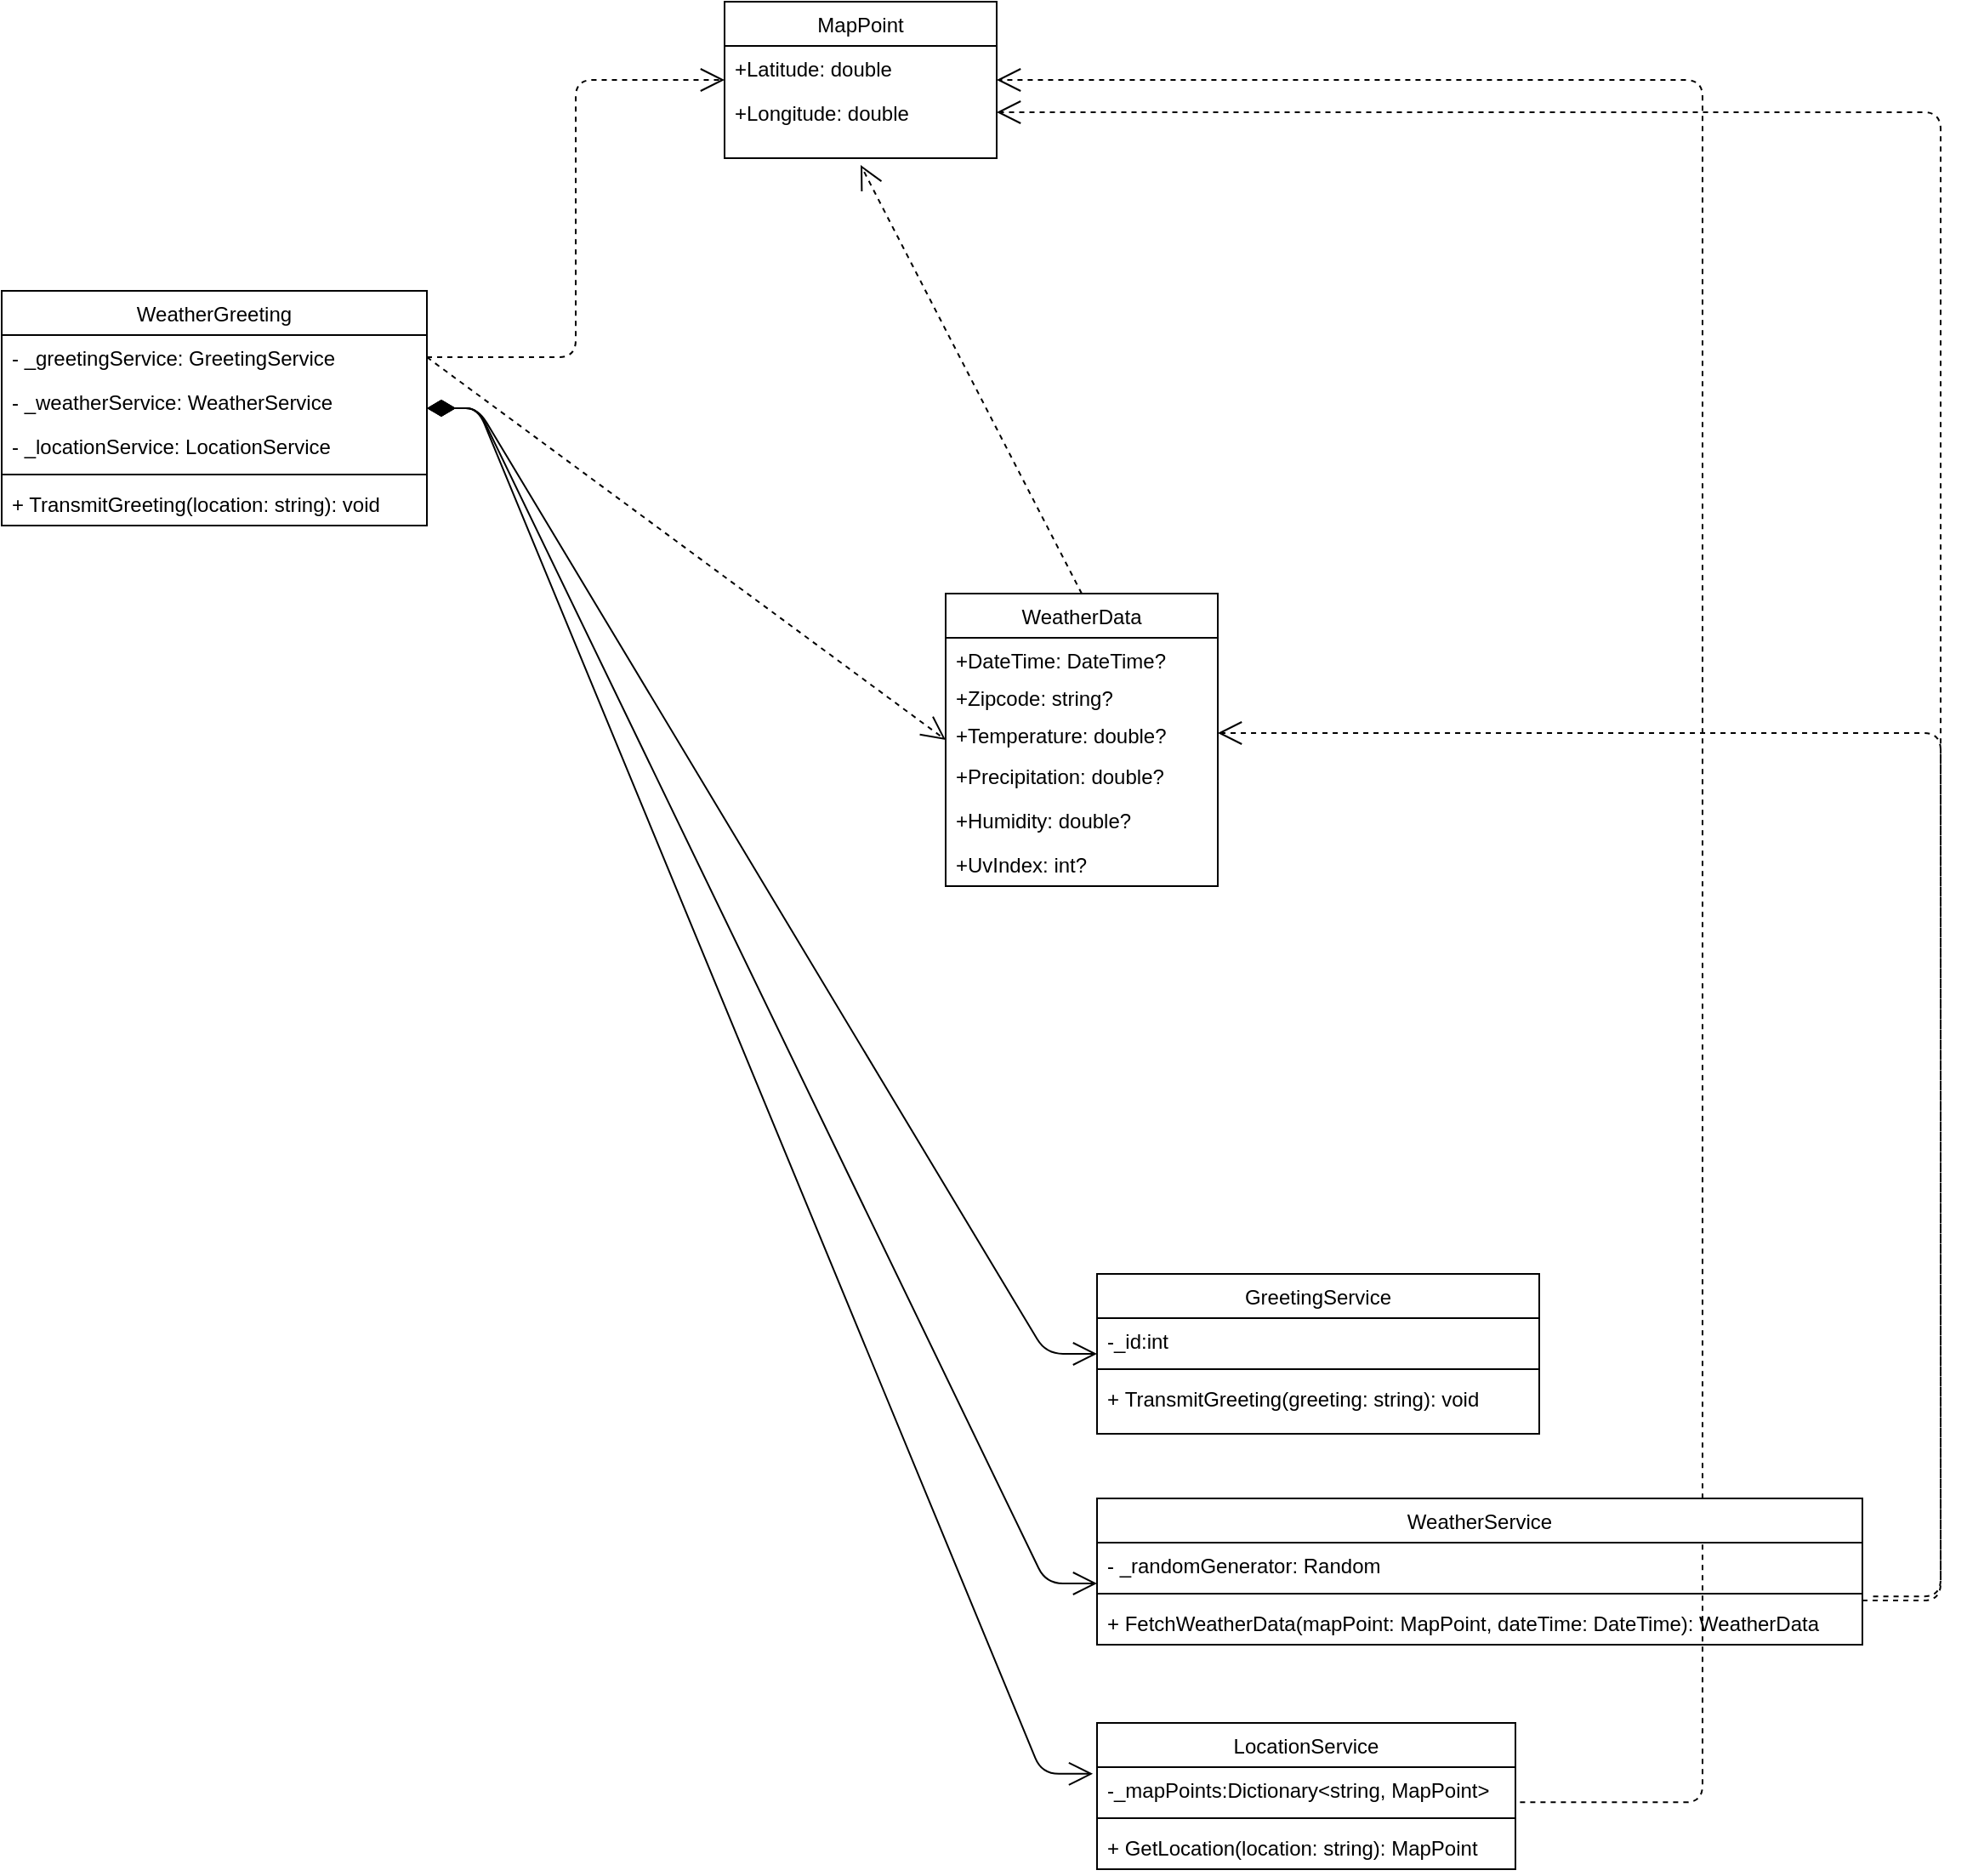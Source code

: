 <mxfile version="14.6.13" type="device" pages="2"><diagram id="C5RBs43oDa-KdzZeNtuy" name="main"><mxGraphModel grid="1" gridSize="10" guides="1" tooltips="1" connect="1" arrows="1" page="1" fold="1" pageScale="1" pageWidth="1169" pageHeight="827" math="0" shadow="0"><root><mxCell id="WIyWlLk6GJQsqaUBKTNV-0"/><mxCell id="WIyWlLk6GJQsqaUBKTNV-1" parent="WIyWlLk6GJQsqaUBKTNV-0"/><mxCell id="JVIKjXKLuiiZFbpOshpX-0" value="WeatherData" style="swimlane;fontStyle=0;align=center;verticalAlign=top;childLayout=stackLayout;horizontal=1;startSize=26;horizontalStack=0;resizeParent=1;resizeLast=0;collapsible=1;marginBottom=0;rounded=0;shadow=0;strokeWidth=1;" parent="WIyWlLk6GJQsqaUBKTNV-1" vertex="1"><mxGeometry x="555" y="448" width="160" height="172" as="geometry"><mxRectangle x="425" y="270" width="160" height="26" as="alternateBounds"/></mxGeometry></mxCell><mxCell id="JVIKjXKLuiiZFbpOshpX-1" value="+DateTime: DateTime?" style="text;align=left;verticalAlign=top;spacingLeft=4;spacingRight=4;overflow=hidden;rotatable=0;points=[[0,0.5],[1,0.5]];portConstraint=eastwest;" parent="JVIKjXKLuiiZFbpOshpX-0" vertex="1"><mxGeometry y="26" width="160" height="22" as="geometry"/></mxCell><mxCell id="JVIKjXKLuiiZFbpOshpX-2" value="+Zipcode: string?" style="text;align=left;verticalAlign=top;spacingLeft=4;spacingRight=4;overflow=hidden;rotatable=0;points=[[0,0.5],[1,0.5]];portConstraint=eastwest;" parent="JVIKjXKLuiiZFbpOshpX-0" vertex="1"><mxGeometry y="48" width="160" height="22" as="geometry"/></mxCell><mxCell id="JVIKjXKLuiiZFbpOshpX-3" value="+Temperature: double?" style="text;align=left;verticalAlign=top;spacingLeft=4;spacingRight=4;overflow=hidden;rotatable=0;points=[[0,0.5],[1,0.5]];portConstraint=eastwest;rounded=0;shadow=0;html=0;" parent="JVIKjXKLuiiZFbpOshpX-0" vertex="1"><mxGeometry y="70" width="160" height="24" as="geometry"/></mxCell><mxCell id="JVIKjXKLuiiZFbpOshpX-4" value="+Precipitation: double?" style="text;align=left;verticalAlign=top;spacingLeft=4;spacingRight=4;overflow=hidden;rotatable=0;points=[[0,0.5],[1,0.5]];portConstraint=eastwest;rounded=0;shadow=0;html=0;" parent="JVIKjXKLuiiZFbpOshpX-0" vertex="1"><mxGeometry y="94" width="160" height="26" as="geometry"/></mxCell><mxCell id="JVIKjXKLuiiZFbpOshpX-5" value="+Humidity: double?" style="text;align=left;verticalAlign=top;spacingLeft=4;spacingRight=4;overflow=hidden;rotatable=0;points=[[0,0.5],[1,0.5]];portConstraint=eastwest;rounded=0;shadow=0;html=0;" parent="JVIKjXKLuiiZFbpOshpX-0" vertex="1"><mxGeometry y="120" width="160" height="26" as="geometry"/></mxCell><mxCell id="JVIKjXKLuiiZFbpOshpX-6" value="+UvIndex: int?" style="text;align=left;verticalAlign=top;spacingLeft=4;spacingRight=4;overflow=hidden;rotatable=0;points=[[0,0.5],[1,0.5]];portConstraint=eastwest;rounded=0;shadow=0;html=0;" parent="JVIKjXKLuiiZFbpOshpX-0" vertex="1"><mxGeometry y="146" width="160" height="26" as="geometry"/></mxCell><mxCell id="JVIKjXKLuiiZFbpOshpX-7" value="MapPoint" style="swimlane;fontStyle=0;align=center;verticalAlign=top;childLayout=stackLayout;horizontal=1;startSize=26;horizontalStack=0;resizeParent=1;resizeLast=0;collapsible=1;marginBottom=0;rounded=0;shadow=0;strokeWidth=1;" parent="WIyWlLk6GJQsqaUBKTNV-1" vertex="1"><mxGeometry x="425" y="100" width="160" height="92" as="geometry"><mxRectangle x="425" y="100" width="160" height="26" as="alternateBounds"/></mxGeometry></mxCell><mxCell id="JVIKjXKLuiiZFbpOshpX-8" value="+Latitude: double" style="text;align=left;verticalAlign=top;spacingLeft=4;spacingRight=4;overflow=hidden;rotatable=0;points=[[0,0.5],[1,0.5]];portConstraint=eastwest;" parent="JVIKjXKLuiiZFbpOshpX-7" vertex="1"><mxGeometry y="26" width="160" height="26" as="geometry"/></mxCell><mxCell id="JVIKjXKLuiiZFbpOshpX-9" value="+Longitude: double" style="text;align=left;verticalAlign=top;spacingLeft=4;spacingRight=4;overflow=hidden;rotatable=0;points=[[0,0.5],[1,0.5]];portConstraint=eastwest;rounded=0;shadow=0;html=0;" parent="JVIKjXKLuiiZFbpOshpX-7" vertex="1"><mxGeometry y="52" width="160" height="26" as="geometry"/></mxCell><mxCell id="JVIKjXKLuiiZFbpOshpX-13" value="GreetingService" style="swimlane;fontStyle=0;align=center;verticalAlign=top;childLayout=stackLayout;horizontal=1;startSize=26;horizontalStack=0;resizeParent=1;resizeLast=0;collapsible=1;marginBottom=0;rounded=0;shadow=0;strokeWidth=1;" parent="WIyWlLk6GJQsqaUBKTNV-1" vertex="1"><mxGeometry x="644" y="848" width="260" height="94" as="geometry"><mxRectangle x="514" y="524" width="160" height="26" as="alternateBounds"/></mxGeometry></mxCell><mxCell id="JVIKjXKLuiiZFbpOshpX-14" value="-_id:int" style="text;align=left;verticalAlign=top;spacingLeft=4;spacingRight=4;overflow=hidden;rotatable=0;points=[[0,0.5],[1,0.5]];portConstraint=eastwest;" parent="JVIKjXKLuiiZFbpOshpX-13" vertex="1"><mxGeometry y="26" width="260" height="26" as="geometry"/></mxCell><mxCell id="JVIKjXKLuiiZFbpOshpX-17" value="" style="line;html=1;strokeWidth=1;align=left;verticalAlign=middle;spacingTop=-1;spacingLeft=3;spacingRight=3;rotatable=0;labelPosition=right;points=[];portConstraint=eastwest;" parent="JVIKjXKLuiiZFbpOshpX-13" vertex="1"><mxGeometry y="52" width="260" height="8" as="geometry"/></mxCell><mxCell id="JVIKjXKLuiiZFbpOshpX-18" value="+ TransmitGreeting(greeting: string): void" style="text;align=left;verticalAlign=top;spacingLeft=4;spacingRight=4;overflow=hidden;rotatable=0;points=[[0,0.5],[1,0.5]];portConstraint=eastwest;" parent="JVIKjXKLuiiZFbpOshpX-13" vertex="1"><mxGeometry y="60" width="260" height="26" as="geometry"/></mxCell><mxCell id="JVIKjXKLuiiZFbpOshpX-19" value="LocationService" style="swimlane;fontStyle=0;align=center;verticalAlign=top;childLayout=stackLayout;horizontal=1;startSize=26;horizontalStack=0;resizeParent=1;resizeLast=0;collapsible=1;marginBottom=0;rounded=0;shadow=0;strokeWidth=1;" parent="WIyWlLk6GJQsqaUBKTNV-1" vertex="1"><mxGeometry x="644" y="1112" width="246" height="86" as="geometry"><mxRectangle x="505" y="743" width="300" height="90" as="alternateBounds"/></mxGeometry></mxCell><mxCell id="JVIKjXKLuiiZFbpOshpX-20" value="-_mapPoints:Dictionary&lt;string, MapPoint&gt;" style="text;align=left;verticalAlign=top;spacingLeft=4;spacingRight=4;overflow=hidden;rotatable=0;points=[[0,0.5],[1,0.5]];portConstraint=eastwest;" parent="JVIKjXKLuiiZFbpOshpX-19" vertex="1"><mxGeometry y="26" width="246" height="26" as="geometry"/></mxCell><mxCell id="JVIKjXKLuiiZFbpOshpX-21" value="" style="line;html=1;strokeWidth=1;align=left;verticalAlign=middle;spacingTop=-1;spacingLeft=3;spacingRight=3;rotatable=0;labelPosition=right;points=[];portConstraint=eastwest;" parent="JVIKjXKLuiiZFbpOshpX-19" vertex="1"><mxGeometry y="52" width="246" height="8" as="geometry"/></mxCell><mxCell id="JVIKjXKLuiiZFbpOshpX-22" value="+ GetLocation(location: string): MapPoint" style="text;align=left;verticalAlign=top;spacingLeft=4;spacingRight=4;overflow=hidden;rotatable=0;points=[[0,0.5],[1,0.5]];portConstraint=eastwest;" parent="JVIKjXKLuiiZFbpOshpX-19" vertex="1"><mxGeometry y="60" width="246" height="26" as="geometry"/></mxCell><mxCell id="XW8Slaa4r7kzHoLJjILm-15" value="WeatherGreeting" style="swimlane;fontStyle=0;align=center;verticalAlign=top;childLayout=stackLayout;horizontal=1;startSize=26;horizontalStack=0;resizeParent=1;resizeParentMax=0;resizeLast=0;collapsible=1;marginBottom=0;" parent="WIyWlLk6GJQsqaUBKTNV-1" vertex="1"><mxGeometry y="270" width="250" height="138" as="geometry"><mxRectangle y="270" width="120" height="26" as="alternateBounds"/></mxGeometry></mxCell><mxCell id="XW8Slaa4r7kzHoLJjILm-16" value="- _greetingService: GreetingService" style="text;strokeColor=none;fillColor=none;align=left;verticalAlign=top;spacingLeft=4;spacingRight=4;overflow=hidden;rotatable=0;points=[[0,0.5],[1,0.5]];portConstraint=eastwest;" parent="XW8Slaa4r7kzHoLJjILm-15" vertex="1"><mxGeometry y="26" width="250" height="26" as="geometry"/></mxCell><mxCell id="XW8Slaa4r7kzHoLJjILm-20" value="- _weatherService: WeatherService" style="text;strokeColor=none;fillColor=none;align=left;verticalAlign=top;spacingLeft=4;spacingRight=4;overflow=hidden;rotatable=0;points=[[0,0.5],[1,0.5]];portConstraint=eastwest;" parent="XW8Slaa4r7kzHoLJjILm-15" vertex="1"><mxGeometry y="52" width="250" height="26" as="geometry"/></mxCell><mxCell id="XW8Slaa4r7kzHoLJjILm-21" value="- _locationService: LocationService" style="text;strokeColor=none;fillColor=none;align=left;verticalAlign=top;spacingLeft=4;spacingRight=4;overflow=hidden;rotatable=0;points=[[0,0.5],[1,0.5]];portConstraint=eastwest;" parent="XW8Slaa4r7kzHoLJjILm-15" vertex="1"><mxGeometry y="78" width="250" height="26" as="geometry"/></mxCell><mxCell id="XW8Slaa4r7kzHoLJjILm-17" value="" style="line;strokeWidth=1;fillColor=none;align=left;verticalAlign=middle;spacingTop=-1;spacingLeft=3;spacingRight=3;rotatable=0;labelPosition=right;points=[];portConstraint=eastwest;" parent="XW8Slaa4r7kzHoLJjILm-15" vertex="1"><mxGeometry y="104" width="250" height="8" as="geometry"/></mxCell><mxCell id="XW8Slaa4r7kzHoLJjILm-18" value="+ TransmitGreeting(location: string): void" style="text;strokeColor=none;fillColor=none;align=left;verticalAlign=top;spacingLeft=4;spacingRight=4;overflow=hidden;rotatable=0;points=[[0,0.5],[1,0.5]];portConstraint=eastwest;" parent="XW8Slaa4r7kzHoLJjILm-15" vertex="1"><mxGeometry y="112" width="250" height="26" as="geometry"/></mxCell><mxCell id="XW8Slaa4r7kzHoLJjILm-29" value="" style="endArrow=open;html=1;endSize=12;startArrow=diamondThin;startSize=14;startFill=1;align=left;verticalAlign=bottom;edgeStyle=entityRelationEdgeStyle;exitX=1;exitY=0.5;exitDx=0;exitDy=0;" parent="WIyWlLk6GJQsqaUBKTNV-1" source="XW8Slaa4r7kzHoLJjILm-15" target="JVIKjXKLuiiZFbpOshpX-13" edge="1"><mxGeometry x="-1" y="3" relative="1" as="geometry"><mxPoint x="250" y="343" as="sourcePoint"/><mxPoint x="630" y="415" as="targetPoint"/></mxGeometry></mxCell><mxCell id="XW8Slaa4r7kzHoLJjILm-30" value="" style="endArrow=open;html=1;endSize=12;startArrow=diamondThin;startSize=14;startFill=1;align=left;verticalAlign=bottom;edgeStyle=entityRelationEdgeStyle;entryX=0;entryY=0.923;entryDx=0;entryDy=0;entryPerimeter=0;exitX=1;exitY=0.5;exitDx=0;exitDy=0;" parent="WIyWlLk6GJQsqaUBKTNV-1" source="XW8Slaa4r7kzHoLJjILm-15" target="hYWNDP8pqv5pI-FhOFDq-2" edge="1"><mxGeometry x="-1" y="3" relative="1" as="geometry"><mxPoint x="430" y="416" as="sourcePoint"/><mxPoint x="634.04" y="1051.004" as="targetPoint"/></mxGeometry></mxCell><mxCell id="XW8Slaa4r7kzHoLJjILm-31" value="" style="endArrow=open;html=1;endSize=12;startArrow=diamondThin;startSize=14;startFill=1;align=left;verticalAlign=bottom;edgeStyle=entityRelationEdgeStyle;entryX=-0.01;entryY=0.348;entryDx=0;entryDy=0;entryPerimeter=0;exitX=1;exitY=0.5;exitDx=0;exitDy=0;" parent="WIyWlLk6GJQsqaUBKTNV-1" source="XW8Slaa4r7kzHoLJjILm-15" target="JVIKjXKLuiiZFbpOshpX-19" edge="1"><mxGeometry x="-1" y="3" relative="1" as="geometry"><mxPoint x="430" y="416" as="sourcePoint"/><mxPoint x="635" y="386" as="targetPoint"/></mxGeometry></mxCell><mxCell id="XW8Slaa4r7kzHoLJjILm-32" value="" style="endArrow=open;endSize=12;dashed=1;html=1;entryX=0;entryY=0.5;entryDx=0;entryDy=0;edgeStyle=elbowEdgeStyle;exitX=1;exitY=0.5;exitDx=0;exitDy=0;" parent="WIyWlLk6GJQsqaUBKTNV-1" source="XW8Slaa4r7kzHoLJjILm-16" target="JVIKjXKLuiiZFbpOshpX-7" edge="1"><mxGeometry x="0.003" y="-12" width="160" relative="1" as="geometry"><mxPoint x="300" y="320" as="sourcePoint"/><mxPoint x="240" y="90" as="targetPoint"/><mxPoint as="offset"/></mxGeometry></mxCell><mxCell id="XW8Slaa4r7kzHoLJjILm-34" value="" style="endArrow=open;endSize=12;dashed=1;html=1;exitX=1.011;exitY=0.795;exitDx=0;exitDy=0;exitPerimeter=0;entryX=1;entryY=0.5;entryDx=0;entryDy=0;edgeStyle=elbowEdgeStyle;" parent="WIyWlLk6GJQsqaUBKTNV-1" source="JVIKjXKLuiiZFbpOshpX-20" target="JVIKjXKLuiiZFbpOshpX-7" edge="1"><mxGeometry x="-0.011" width="160" relative="1" as="geometry"><mxPoint x="860" y="316" as="sourcePoint"/><mxPoint x="1070.75" y="67.488" as="targetPoint"/><Array as="points"><mxPoint x="1000" y="523"/></Array><mxPoint as="offset"/></mxGeometry></mxCell><mxCell id="XW8Slaa4r7kzHoLJjILm-37" value="" style="endArrow=open;endSize=12;dashed=1;html=1;exitX=1;exitY=0.5;exitDx=0;exitDy=0;entryX=0;entryY=0.5;entryDx=0;entryDy=0;" parent="WIyWlLk6GJQsqaUBKTNV-1" source="XW8Slaa4r7kzHoLJjILm-16" target="JVIKjXKLuiiZFbpOshpX-0" edge="1"><mxGeometry x="0.003" y="-12" width="160" relative="1" as="geometry"><mxPoint x="520" y="286" as="sourcePoint"/><mxPoint x="650.75" y="84.488" as="targetPoint"/><mxPoint as="offset"/></mxGeometry></mxCell><mxCell id="XW8Slaa4r7kzHoLJjILm-38" value="" style="endArrow=open;endSize=12;dashed=1;html=1;exitX=0.5;exitY=0;exitDx=0;exitDy=0;" parent="WIyWlLk6GJQsqaUBKTNV-1" source="JVIKjXKLuiiZFbpOshpX-0" edge="1"><mxGeometry x="0.003" y="-12" width="160" relative="1" as="geometry"><mxPoint x="505" y="296" as="sourcePoint"/><mxPoint x="505" y="196" as="targetPoint"/><mxPoint as="offset"/></mxGeometry></mxCell><mxCell id="hYWNDP8pqv5pI-FhOFDq-1" value="WeatherService" style="swimlane;fontStyle=0;align=center;verticalAlign=top;childLayout=stackLayout;horizontal=1;startSize=26;horizontalStack=0;resizeParent=1;resizeParentMax=0;resizeLast=0;collapsible=1;marginBottom=0;" parent="WIyWlLk6GJQsqaUBKTNV-1" vertex="1"><mxGeometry x="644" y="980" width="450" height="86" as="geometry"><mxRectangle x="514" y="588" width="120" height="26" as="alternateBounds"/></mxGeometry></mxCell><mxCell id="hYWNDP8pqv5pI-FhOFDq-2" value="- _randomGenerator: Random" style="text;strokeColor=none;fillColor=none;align=left;verticalAlign=top;spacingLeft=4;spacingRight=4;overflow=hidden;rotatable=0;points=[[0,0.5],[1,0.5]];portConstraint=eastwest;" parent="hYWNDP8pqv5pI-FhOFDq-1" vertex="1"><mxGeometry y="26" width="450" height="26" as="geometry"/></mxCell><mxCell id="hYWNDP8pqv5pI-FhOFDq-5" value="" style="line;strokeWidth=1;fillColor=none;align=left;verticalAlign=middle;spacingTop=-1;spacingLeft=3;spacingRight=3;rotatable=0;labelPosition=right;points=[];portConstraint=eastwest;" parent="hYWNDP8pqv5pI-FhOFDq-1" vertex="1"><mxGeometry y="52" width="450" height="8" as="geometry"/></mxCell><mxCell id="hYWNDP8pqv5pI-FhOFDq-6" value="+ FetchWeatherData(mapPoint: MapPoint, dateTime: DateTime): WeatherData" style="text;strokeColor=none;fillColor=none;align=left;verticalAlign=top;spacingLeft=4;spacingRight=4;overflow=hidden;rotatable=0;points=[[0,0.5],[1,0.5]];portConstraint=eastwest;" parent="hYWNDP8pqv5pI-FhOFDq-1" vertex="1"><mxGeometry y="60" width="450" height="26" as="geometry"/></mxCell><mxCell id="hYWNDP8pqv5pI-FhOFDq-7" value="" style="endArrow=open;endSize=12;dashed=1;html=1;exitX=1;exitY=1;exitDx=0;exitDy=0;exitPerimeter=0;entryX=1;entryY=0.5;entryDx=0;entryDy=0;edgeStyle=elbowEdgeStyle;" parent="WIyWlLk6GJQsqaUBKTNV-1" source="hYWNDP8pqv5pI-FhOFDq-5" target="JVIKjXKLuiiZFbpOshpX-9" edge="1"><mxGeometry x="0.003" y="-12" width="160" relative="1" as="geometry"><mxPoint x="1050" y="957.512" as="sourcePoint"/><mxPoint x="1180.75" y="756" as="targetPoint"/><Array as="points"><mxPoint x="1140" y="616"/></Array><mxPoint as="offset"/></mxGeometry></mxCell><mxCell id="hYWNDP8pqv5pI-FhOFDq-8" value="" style="endArrow=open;endSize=12;dashed=1;html=1;exitX=1.014;exitY=-0.093;exitDx=0;exitDy=0;exitPerimeter=0;entryX=1;entryY=0.5;entryDx=0;entryDy=0;edgeStyle=elbowEdgeStyle;" parent="WIyWlLk6GJQsqaUBKTNV-1" source="hYWNDP8pqv5pI-FhOFDq-6" target="JVIKjXKLuiiZFbpOshpX-3" edge="1"><mxGeometry x="0.003" y="-12" width="160" relative="1" as="geometry"><mxPoint x="770" y="602.512" as="sourcePoint"/><mxPoint x="900.75" y="401" as="targetPoint"/><Array as="points"><mxPoint x="1140" y="711"/></Array><mxPoint as="offset"/></mxGeometry></mxCell></root></mxGraphModel></diagram><diagram name="1 Dependency Injection" id="OYqf7agAAhz2_EVZRaGx"><mxGraphModel dx="1982" dy="475" grid="1" gridSize="10" guides="1" tooltips="1" connect="1" arrows="1" fold="1" page="1" pageScale="1" pageWidth="1169" pageHeight="827" math="0" shadow="0"><root><mxCell id="7NxGuSrPttQJizkQOSTB-0"/><mxCell id="7NxGuSrPttQJizkQOSTB-1" parent="7NxGuSrPttQJizkQOSTB-0"/><mxCell id="7NxGuSrPttQJizkQOSTB-2" value="WeatherData" style="swimlane;fontStyle=0;align=center;verticalAlign=top;childLayout=stackLayout;horizontal=1;startSize=26;horizontalStack=0;resizeParent=1;resizeLast=0;collapsible=1;marginBottom=0;rounded=0;shadow=0;strokeWidth=1;" vertex="1" parent="7NxGuSrPttQJizkQOSTB-1"><mxGeometry x="555" y="448" width="160" height="172" as="geometry"><mxRectangle x="425" y="270" width="160" height="26" as="alternateBounds"/></mxGeometry></mxCell><mxCell id="7NxGuSrPttQJizkQOSTB-3" value="+DateTime: DateTime?" style="text;align=left;verticalAlign=top;spacingLeft=4;spacingRight=4;overflow=hidden;rotatable=0;points=[[0,0.5],[1,0.5]];portConstraint=eastwest;" vertex="1" parent="7NxGuSrPttQJizkQOSTB-2"><mxGeometry y="26" width="160" height="22" as="geometry"/></mxCell><mxCell id="7NxGuSrPttQJizkQOSTB-4" value="+Zipcode: string?" style="text;align=left;verticalAlign=top;spacingLeft=4;spacingRight=4;overflow=hidden;rotatable=0;points=[[0,0.5],[1,0.5]];portConstraint=eastwest;" vertex="1" parent="7NxGuSrPttQJizkQOSTB-2"><mxGeometry y="48" width="160" height="22" as="geometry"/></mxCell><mxCell id="7NxGuSrPttQJizkQOSTB-5" value="+Temperature: double?" style="text;align=left;verticalAlign=top;spacingLeft=4;spacingRight=4;overflow=hidden;rotatable=0;points=[[0,0.5],[1,0.5]];portConstraint=eastwest;rounded=0;shadow=0;html=0;" vertex="1" parent="7NxGuSrPttQJizkQOSTB-2"><mxGeometry y="70" width="160" height="24" as="geometry"/></mxCell><mxCell id="7NxGuSrPttQJizkQOSTB-6" value="+Precipitation: double?" style="text;align=left;verticalAlign=top;spacingLeft=4;spacingRight=4;overflow=hidden;rotatable=0;points=[[0,0.5],[1,0.5]];portConstraint=eastwest;rounded=0;shadow=0;html=0;" vertex="1" parent="7NxGuSrPttQJizkQOSTB-2"><mxGeometry y="94" width="160" height="26" as="geometry"/></mxCell><mxCell id="7NxGuSrPttQJizkQOSTB-7" value="+Humidity: double?" style="text;align=left;verticalAlign=top;spacingLeft=4;spacingRight=4;overflow=hidden;rotatable=0;points=[[0,0.5],[1,0.5]];portConstraint=eastwest;rounded=0;shadow=0;html=0;" vertex="1" parent="7NxGuSrPttQJizkQOSTB-2"><mxGeometry y="120" width="160" height="26" as="geometry"/></mxCell><mxCell id="7NxGuSrPttQJizkQOSTB-8" value="+UvIndex: int?" style="text;align=left;verticalAlign=top;spacingLeft=4;spacingRight=4;overflow=hidden;rotatable=0;points=[[0,0.5],[1,0.5]];portConstraint=eastwest;rounded=0;shadow=0;html=0;" vertex="1" parent="7NxGuSrPttQJizkQOSTB-2"><mxGeometry y="146" width="160" height="26" as="geometry"/></mxCell><mxCell id="7NxGuSrPttQJizkQOSTB-9" value="MapPoint" style="swimlane;fontStyle=0;align=center;verticalAlign=top;childLayout=stackLayout;horizontal=1;startSize=26;horizontalStack=0;resizeParent=1;resizeLast=0;collapsible=1;marginBottom=0;rounded=0;shadow=0;strokeWidth=1;" vertex="1" parent="7NxGuSrPttQJizkQOSTB-1"><mxGeometry x="425" y="100" width="160" height="92" as="geometry"><mxRectangle x="425" y="100" width="160" height="26" as="alternateBounds"/></mxGeometry></mxCell><mxCell id="7NxGuSrPttQJizkQOSTB-10" value="+Latitude: double" style="text;align=left;verticalAlign=top;spacingLeft=4;spacingRight=4;overflow=hidden;rotatable=0;points=[[0,0.5],[1,0.5]];portConstraint=eastwest;" vertex="1" parent="7NxGuSrPttQJizkQOSTB-9"><mxGeometry y="26" width="160" height="26" as="geometry"/></mxCell><mxCell id="7NxGuSrPttQJizkQOSTB-11" value="+Longitude: double" style="text;align=left;verticalAlign=top;spacingLeft=4;spacingRight=4;overflow=hidden;rotatable=0;points=[[0,0.5],[1,0.5]];portConstraint=eastwest;rounded=0;shadow=0;html=0;" vertex="1" parent="7NxGuSrPttQJizkQOSTB-9"><mxGeometry y="52" width="160" height="26" as="geometry"/></mxCell><mxCell id="7NxGuSrPttQJizkQOSTB-12" value="GreetingService" style="swimlane;fontStyle=0;align=center;verticalAlign=top;childLayout=stackLayout;horizontal=1;startSize=26;horizontalStack=0;resizeParent=1;resizeLast=0;collapsible=1;marginBottom=0;rounded=0;shadow=0;strokeWidth=1;" vertex="1" parent="7NxGuSrPttQJizkQOSTB-1"><mxGeometry x="644" y="848" width="260" height="94" as="geometry"><mxRectangle x="514" y="524" width="160" height="26" as="alternateBounds"/></mxGeometry></mxCell><mxCell id="7NxGuSrPttQJizkQOSTB-13" value="-_id:int" style="text;align=left;verticalAlign=top;spacingLeft=4;spacingRight=4;overflow=hidden;rotatable=0;points=[[0,0.5],[1,0.5]];portConstraint=eastwest;" vertex="1" parent="7NxGuSrPttQJizkQOSTB-12"><mxGeometry y="26" width="260" height="26" as="geometry"/></mxCell><mxCell id="7NxGuSrPttQJizkQOSTB-14" value="" style="line;html=1;strokeWidth=1;align=left;verticalAlign=middle;spacingTop=-1;spacingLeft=3;spacingRight=3;rotatable=0;labelPosition=right;points=[];portConstraint=eastwest;" vertex="1" parent="7NxGuSrPttQJizkQOSTB-12"><mxGeometry y="52" width="260" height="8" as="geometry"/></mxCell><mxCell id="7NxGuSrPttQJizkQOSTB-15" value="+ TransmitGreeting(greeting: string): void" style="text;align=left;verticalAlign=top;spacingLeft=4;spacingRight=4;overflow=hidden;rotatable=0;points=[[0,0.5],[1,0.5]];portConstraint=eastwest;" vertex="1" parent="7NxGuSrPttQJizkQOSTB-12"><mxGeometry y="60" width="260" height="26" as="geometry"/></mxCell><mxCell id="7NxGuSrPttQJizkQOSTB-16" value="LocationService" style="swimlane;fontStyle=0;align=center;verticalAlign=top;childLayout=stackLayout;horizontal=1;startSize=26;horizontalStack=0;resizeParent=1;resizeLast=0;collapsible=1;marginBottom=0;rounded=0;shadow=0;strokeWidth=1;" vertex="1" parent="7NxGuSrPttQJizkQOSTB-1"><mxGeometry x="644" y="1112" width="246" height="86" as="geometry"><mxRectangle x="505" y="743" width="300" height="90" as="alternateBounds"/></mxGeometry></mxCell><mxCell id="7NxGuSrPttQJizkQOSTB-17" value="-_mapPoints:Dictionary&lt;string, MapPoint&gt;" style="text;align=left;verticalAlign=top;spacingLeft=4;spacingRight=4;overflow=hidden;rotatable=0;points=[[0,0.5],[1,0.5]];portConstraint=eastwest;" vertex="1" parent="7NxGuSrPttQJizkQOSTB-16"><mxGeometry y="26" width="246" height="26" as="geometry"/></mxCell><mxCell id="7NxGuSrPttQJizkQOSTB-18" value="" style="line;html=1;strokeWidth=1;align=left;verticalAlign=middle;spacingTop=-1;spacingLeft=3;spacingRight=3;rotatable=0;labelPosition=right;points=[];portConstraint=eastwest;" vertex="1" parent="7NxGuSrPttQJizkQOSTB-16"><mxGeometry y="52" width="246" height="8" as="geometry"/></mxCell><mxCell id="7NxGuSrPttQJizkQOSTB-19" value="+ GetLocation(location: string): MapPoint" style="text;align=left;verticalAlign=top;spacingLeft=4;spacingRight=4;overflow=hidden;rotatable=0;points=[[0,0.5],[1,0.5]];portConstraint=eastwest;" vertex="1" parent="7NxGuSrPttQJizkQOSTB-16"><mxGeometry y="60" width="246" height="26" as="geometry"/></mxCell><mxCell id="7NxGuSrPttQJizkQOSTB-20" value="WeatherGreeting" style="swimlane;fontStyle=0;align=center;verticalAlign=top;childLayout=stackLayout;horizontal=1;startSize=26;horizontalStack=0;resizeParent=1;resizeParentMax=0;resizeLast=0;collapsible=1;marginBottom=0;" vertex="1" parent="7NxGuSrPttQJizkQOSTB-1"><mxGeometry y="270" width="450" height="164" as="geometry"><mxRectangle y="270" width="120" height="26" as="alternateBounds"/></mxGeometry></mxCell><mxCell id="7NxGuSrPttQJizkQOSTB-21" value="- _greetingService: GreetingService" style="text;strokeColor=none;fillColor=none;align=left;verticalAlign=top;spacingLeft=4;spacingRight=4;overflow=hidden;rotatable=0;points=[[0,0.5],[1,0.5]];portConstraint=eastwest;" vertex="1" parent="7NxGuSrPttQJizkQOSTB-20"><mxGeometry y="26" width="450" height="26" as="geometry"/></mxCell><mxCell id="7NxGuSrPttQJizkQOSTB-22" value="- _weatherService: WeatherService" style="text;strokeColor=none;fillColor=none;align=left;verticalAlign=top;spacingLeft=4;spacingRight=4;overflow=hidden;rotatable=0;points=[[0,0.5],[1,0.5]];portConstraint=eastwest;" vertex="1" parent="7NxGuSrPttQJizkQOSTB-20"><mxGeometry y="52" width="450" height="26" as="geometry"/></mxCell><mxCell id="7NxGuSrPttQJizkQOSTB-23" value="- _locationService: LocationService" style="text;strokeColor=none;fillColor=none;align=left;verticalAlign=top;spacingLeft=4;spacingRight=4;overflow=hidden;rotatable=0;points=[[0,0.5],[1,0.5]];portConstraint=eastwest;" vertex="1" parent="7NxGuSrPttQJizkQOSTB-20"><mxGeometry y="78" width="450" height="26" as="geometry"/></mxCell><mxCell id="7NxGuSrPttQJizkQOSTB-24" value="" style="line;strokeWidth=1;fillColor=none;align=left;verticalAlign=middle;spacingTop=-1;spacingLeft=3;spacingRight=3;rotatable=0;labelPosition=right;points=[];portConstraint=eastwest;" vertex="1" parent="7NxGuSrPttQJizkQOSTB-20"><mxGeometry y="104" width="450" height="8" as="geometry"/></mxCell><mxCell id="7NxGuSrPttQJizkQOSTB-25" value="+ WeatherGreeting(GreetingService, WeatherService, LocationService ): void" style="text;strokeColor=none;fillColor=none;align=left;verticalAlign=top;spacingLeft=4;spacingRight=4;overflow=hidden;rotatable=0;points=[[0,0.5],[1,0.5]];portConstraint=eastwest;" vertex="1" parent="7NxGuSrPttQJizkQOSTB-20"><mxGeometry y="112" width="450" height="26" as="geometry"/></mxCell><mxCell id="7NxGuSrPttQJizkQOSTB-39" value="+ TransmitGreeting(location: string): void" style="text;strokeColor=none;fillColor=none;align=left;verticalAlign=top;spacingLeft=4;spacingRight=4;overflow=hidden;rotatable=0;points=[[0,0.5],[1,0.5]];portConstraint=eastwest;" vertex="1" parent="7NxGuSrPttQJizkQOSTB-20"><mxGeometry y="138" width="450" height="26" as="geometry"/></mxCell><mxCell id="7NxGuSrPttQJizkQOSTB-26" value="" style="endArrow=open;html=1;endSize=12;startArrow=diamondThin;startSize=14;startFill=1;align=left;verticalAlign=bottom;edgeStyle=entityRelationEdgeStyle;exitX=1;exitY=0.5;exitDx=0;exitDy=0;" edge="1" parent="7NxGuSrPttQJizkQOSTB-1" source="7NxGuSrPttQJizkQOSTB-20" target="7NxGuSrPttQJizkQOSTB-12"><mxGeometry x="-1" y="3" relative="1" as="geometry"><mxPoint x="250" y="343" as="sourcePoint"/><mxPoint x="630" y="415" as="targetPoint"/></mxGeometry></mxCell><mxCell id="7NxGuSrPttQJizkQOSTB-27" value="" style="endArrow=open;html=1;endSize=12;startArrow=diamondThin;startSize=14;startFill=1;align=left;verticalAlign=bottom;edgeStyle=entityRelationEdgeStyle;entryX=0;entryY=0.923;entryDx=0;entryDy=0;entryPerimeter=0;exitX=1;exitY=0.5;exitDx=0;exitDy=0;" edge="1" parent="7NxGuSrPttQJizkQOSTB-1" source="7NxGuSrPttQJizkQOSTB-20" target="7NxGuSrPttQJizkQOSTB-34"><mxGeometry x="-1" y="3" relative="1" as="geometry"><mxPoint x="430" y="416" as="sourcePoint"/><mxPoint x="634.04" y="1051.004" as="targetPoint"/></mxGeometry></mxCell><mxCell id="7NxGuSrPttQJizkQOSTB-28" value="" style="endArrow=open;html=1;endSize=12;startArrow=diamondThin;startSize=14;startFill=1;align=left;verticalAlign=bottom;edgeStyle=entityRelationEdgeStyle;entryX=-0.01;entryY=0.348;entryDx=0;entryDy=0;entryPerimeter=0;exitX=1;exitY=0.5;exitDx=0;exitDy=0;" edge="1" parent="7NxGuSrPttQJizkQOSTB-1" source="7NxGuSrPttQJizkQOSTB-20" target="7NxGuSrPttQJizkQOSTB-16"><mxGeometry x="-1" y="3" relative="1" as="geometry"><mxPoint x="430" y="416" as="sourcePoint"/><mxPoint x="635" y="386" as="targetPoint"/></mxGeometry></mxCell><mxCell id="7NxGuSrPttQJizkQOSTB-29" value="" style="endArrow=open;endSize=12;dashed=1;html=1;exitX=1;exitY=0.5;exitDx=0;exitDy=0;entryX=0.002;entryY=0.973;entryDx=0;entryDy=0;entryPerimeter=0;edgeStyle=orthogonalEdgeStyle;curved=1;" edge="1" parent="7NxGuSrPttQJizkQOSTB-1" source="7NxGuSrPttQJizkQOSTB-21" target="7NxGuSrPttQJizkQOSTB-10"><mxGeometry x="0.003" y="-12" width="160" relative="1" as="geometry"><mxPoint x="300" y="320" as="sourcePoint"/><mxPoint x="390" y="180" as="targetPoint"/><mxPoint as="offset"/><Array as="points"><mxPoint x="460" y="309"/><mxPoint x="460" y="224"/><mxPoint x="380" y="224"/><mxPoint x="380" y="151"/></Array></mxGeometry></mxCell><mxCell id="7NxGuSrPttQJizkQOSTB-30" value="" style="endArrow=open;endSize=12;dashed=1;html=1;exitX=1.011;exitY=0.795;exitDx=0;exitDy=0;exitPerimeter=0;entryX=1;entryY=0.5;entryDx=0;entryDy=0;edgeStyle=elbowEdgeStyle;" edge="1" parent="7NxGuSrPttQJizkQOSTB-1" source="7NxGuSrPttQJizkQOSTB-17" target="7NxGuSrPttQJizkQOSTB-9"><mxGeometry x="-0.011" width="160" relative="1" as="geometry"><mxPoint x="860" y="316" as="sourcePoint"/><mxPoint x="1070.75" y="67.488" as="targetPoint"/><Array as="points"><mxPoint x="1000" y="523"/></Array><mxPoint as="offset"/></mxGeometry></mxCell><mxCell id="7NxGuSrPttQJizkQOSTB-31" value="" style="endArrow=open;endSize=12;dashed=1;html=1;exitX=1;exitY=0.5;exitDx=0;exitDy=0;entryX=0;entryY=0.5;entryDx=0;entryDy=0;" edge="1" parent="7NxGuSrPttQJizkQOSTB-1" source="7NxGuSrPttQJizkQOSTB-21" target="7NxGuSrPttQJizkQOSTB-2"><mxGeometry x="0.003" y="-12" width="160" relative="1" as="geometry"><mxPoint x="520" y="286" as="sourcePoint"/><mxPoint x="650.75" y="84.488" as="targetPoint"/><mxPoint as="offset"/></mxGeometry></mxCell><mxCell id="7NxGuSrPttQJizkQOSTB-32" value="" style="endArrow=open;endSize=12;dashed=1;html=1;exitX=0.5;exitY=0;exitDx=0;exitDy=0;" edge="1" parent="7NxGuSrPttQJizkQOSTB-1" source="7NxGuSrPttQJizkQOSTB-2"><mxGeometry x="0.003" y="-12" width="160" relative="1" as="geometry"><mxPoint x="505" y="296" as="sourcePoint"/><mxPoint x="505" y="196" as="targetPoint"/><mxPoint as="offset"/></mxGeometry></mxCell><mxCell id="7NxGuSrPttQJizkQOSTB-33" value="WeatherService" style="swimlane;fontStyle=0;align=center;verticalAlign=top;childLayout=stackLayout;horizontal=1;startSize=26;horizontalStack=0;resizeParent=1;resizeParentMax=0;resizeLast=0;collapsible=1;marginBottom=0;" vertex="1" parent="7NxGuSrPttQJizkQOSTB-1"><mxGeometry x="644" y="980" width="450" height="86" as="geometry"><mxRectangle x="514" y="588" width="120" height="26" as="alternateBounds"/></mxGeometry></mxCell><mxCell id="7NxGuSrPttQJizkQOSTB-34" value="- _randomGenerator: Random" style="text;strokeColor=none;fillColor=none;align=left;verticalAlign=top;spacingLeft=4;spacingRight=4;overflow=hidden;rotatable=0;points=[[0,0.5],[1,0.5]];portConstraint=eastwest;" vertex="1" parent="7NxGuSrPttQJizkQOSTB-33"><mxGeometry y="26" width="450" height="26" as="geometry"/></mxCell><mxCell id="7NxGuSrPttQJizkQOSTB-35" value="" style="line;strokeWidth=1;fillColor=none;align=left;verticalAlign=middle;spacingTop=-1;spacingLeft=3;spacingRight=3;rotatable=0;labelPosition=right;points=[];portConstraint=eastwest;" vertex="1" parent="7NxGuSrPttQJizkQOSTB-33"><mxGeometry y="52" width="450" height="8" as="geometry"/></mxCell><mxCell id="7NxGuSrPttQJizkQOSTB-36" value="+ FetchWeatherData(mapPoint: MapPoint, dateTime: DateTime): WeatherData" style="text;strokeColor=none;fillColor=none;align=left;verticalAlign=top;spacingLeft=4;spacingRight=4;overflow=hidden;rotatable=0;points=[[0,0.5],[1,0.5]];portConstraint=eastwest;" vertex="1" parent="7NxGuSrPttQJizkQOSTB-33"><mxGeometry y="60" width="450" height="26" as="geometry"/></mxCell><mxCell id="7NxGuSrPttQJizkQOSTB-37" value="" style="endArrow=open;endSize=12;dashed=1;html=1;exitX=1;exitY=1;exitDx=0;exitDy=0;exitPerimeter=0;entryX=1;entryY=0.5;entryDx=0;entryDy=0;edgeStyle=elbowEdgeStyle;" edge="1" parent="7NxGuSrPttQJizkQOSTB-1" source="7NxGuSrPttQJizkQOSTB-35" target="7NxGuSrPttQJizkQOSTB-11"><mxGeometry x="0.003" y="-12" width="160" relative="1" as="geometry"><mxPoint x="1050" y="957.512" as="sourcePoint"/><mxPoint x="1180.75" y="756" as="targetPoint"/><Array as="points"><mxPoint x="1140" y="616"/></Array><mxPoint as="offset"/></mxGeometry></mxCell><mxCell id="7NxGuSrPttQJizkQOSTB-38" value="" style="endArrow=open;endSize=12;dashed=1;html=1;exitX=1.014;exitY=-0.093;exitDx=0;exitDy=0;exitPerimeter=0;entryX=1;entryY=0.5;entryDx=0;entryDy=0;edgeStyle=elbowEdgeStyle;" edge="1" parent="7NxGuSrPttQJizkQOSTB-1" source="7NxGuSrPttQJizkQOSTB-36" target="7NxGuSrPttQJizkQOSTB-5"><mxGeometry x="0.003" y="-12" width="160" relative="1" as="geometry"><mxPoint x="770" y="602.512" as="sourcePoint"/><mxPoint x="900.75" y="401" as="targetPoint"/><Array as="points"><mxPoint x="1140" y="711"/></Array><mxPoint as="offset"/></mxGeometry></mxCell><mxCell id="7NxGuSrPttQJizkQOSTB-43" value="The dependencies are injected into the constructor." style="whiteSpace=wrap;html=1;rounded=1;arcSize=50;align=center;verticalAlign=middle;strokeWidth=1;autosize=1;spacing=4;treeFolding=1;treeMoving=1;newEdgeStyle={&quot;edgeStyle&quot;:&quot;entityRelationEdgeStyle&quot;,&quot;startArrow&quot;:&quot;none&quot;,&quot;endArrow&quot;:&quot;none&quot;,&quot;segment&quot;:10,&quot;curved&quot;:1};" vertex="1" parent="7NxGuSrPttQJizkQOSTB-1"><mxGeometry x="10" y="120" width="310" height="30" as="geometry"/></mxCell><mxCell id="7NxGuSrPttQJizkQOSTB-44" value="" style="edgeStyle=orthogonalEdgeStyle;startArrow=none;endArrow=none;segment=10;curved=1;" edge="1" target="7NxGuSrPttQJizkQOSTB-43" parent="7NxGuSrPttQJizkQOSTB-1" source="7NxGuSrPttQJizkQOSTB-25"><mxGeometry relative="1" as="geometry"><mxPoint x="248" y="150" as="sourcePoint"/></mxGeometry></mxCell></root></mxGraphModel></diagram></mxfile>